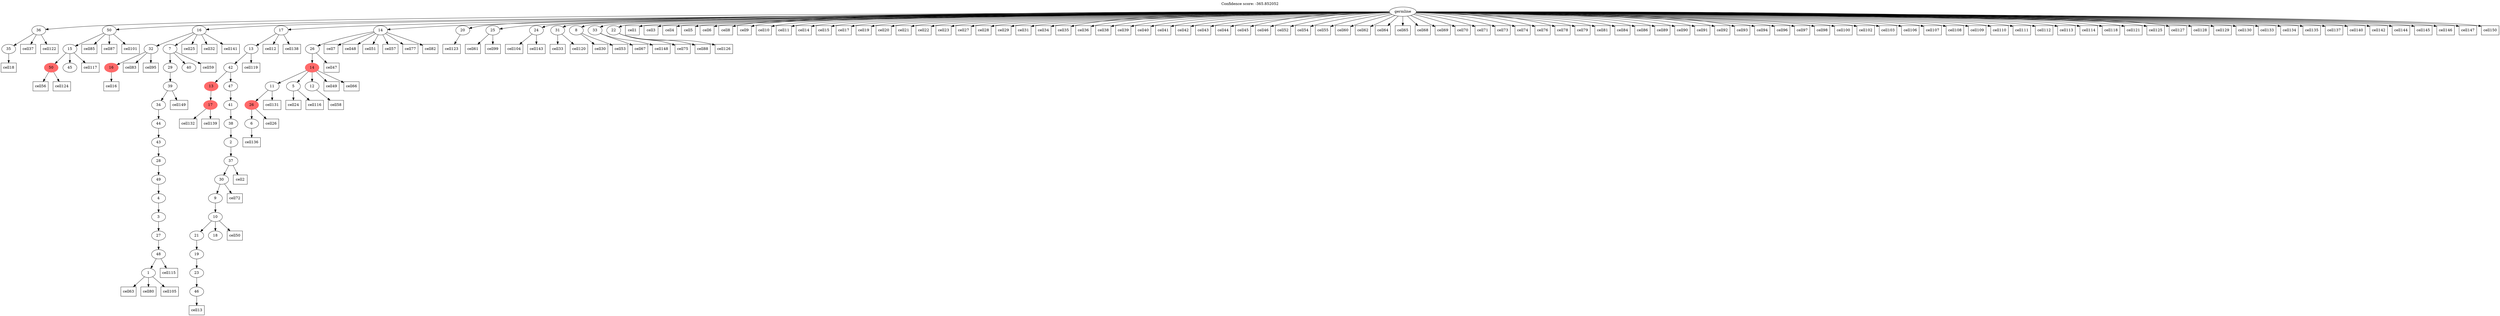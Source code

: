 digraph g {
	"50" -> "51";
	"51" [label="35"];
	"47" -> "48";
	"48" [color=indianred1, style=filled, label="50"];
	"47" -> "49";
	"49" [label="45"];
	"46" -> "47";
	"47" [label="15"];
	"43" -> "44";
	"44" [color=indianred1, style=filled, label="16"];
	"40" -> "41";
	"41" [label="1"];
	"39" -> "40";
	"40" [label="48"];
	"38" -> "39";
	"39" [label="27"];
	"37" -> "38";
	"38" [label="3"];
	"36" -> "37";
	"37" [label="4"];
	"35" -> "36";
	"36" [label="49"];
	"34" -> "35";
	"35" [label="28"];
	"33" -> "34";
	"34" [label="43"];
	"32" -> "33";
	"33" [label="44"];
	"31" -> "32";
	"32" [label="34"];
	"30" -> "31";
	"31" [label="39"];
	"29" -> "30";
	"30" [label="29"];
	"29" -> "42";
	"42" [label="40"];
	"28" -> "29";
	"29" [label="7"];
	"28" -> "43";
	"43" [label="32"];
	"25" -> "26";
	"26" [color=indianred1, style=filled, label="17"];
	"22" -> "23";
	"23" [label="46"];
	"21" -> "22";
	"22" [label="23"];
	"20" -> "21";
	"21" [label="19"];
	"19" -> "20";
	"20" [label="21"];
	"19" -> "24";
	"24" [label="18"];
	"18" -> "19";
	"19" [label="10"];
	"17" -> "18";
	"18" [label="9"];
	"16" -> "17";
	"17" [label="30"];
	"15" -> "16";
	"16" [label="37"];
	"14" -> "15";
	"15" [label="2"];
	"13" -> "14";
	"14" [label="38"];
	"12" -> "13";
	"13" [label="41"];
	"11" -> "12";
	"12" [label="47"];
	"11" -> "25";
	"25" [color=indianred1, style=filled, label="13"];
	"10" -> "11";
	"11" [label="42"];
	"9" -> "10";
	"10" [label="13"];
	"5" -> "6";
	"6" [label="6"];
	"4" -> "5";
	"5" [color=indianred1, style=filled, label="26"];
	"3" -> "4";
	"4" [label="11"];
	"3" -> "7";
	"7" [label="5"];
	"3" -> "8";
	"8" [label="12"];
	"2" -> "3";
	"3" [color=indianred1, style=filled, label="14"];
	"1" -> "2";
	"2" [label="26"];
	"0" -> "1";
	"1" [label="14"];
	"0" -> "9";
	"9" [label="17"];
	"0" -> "27";
	"27" [label="20"];
	"0" -> "28";
	"28" [label="16"];
	"0" -> "45";
	"45" [label="25"];
	"0" -> "46";
	"46" [label="50"];
	"0" -> "50";
	"50" [label="36"];
	"0" -> "52";
	"52" [label="24"];
	"0" -> "53";
	"53" [label="31"];
	"0" -> "54";
	"54" [label="8"];
	"0" -> "55";
	"55" [label="33"];
	"0" -> "56";
	"56" [label="22"];
	"0" [label="germline"];
	"0" -> "cell1";
	"cell1" [shape=box];
	"16" -> "cell2";
	"cell2" [shape=box];
	"0" -> "cell3";
	"cell3" [shape=box];
	"0" -> "cell4";
	"cell4" [shape=box];
	"0" -> "cell5";
	"cell5" [shape=box];
	"0" -> "cell6";
	"cell6" [shape=box];
	"1" -> "cell7";
	"cell7" [shape=box];
	"0" -> "cell8";
	"cell8" [shape=box];
	"0" -> "cell9";
	"cell9" [shape=box];
	"0" -> "cell10";
	"cell10" [shape=box];
	"0" -> "cell11";
	"cell11" [shape=box];
	"9" -> "cell12";
	"cell12" [shape=box];
	"23" -> "cell13";
	"cell13" [shape=box];
	"0" -> "cell14";
	"cell14" [shape=box];
	"0" -> "cell15";
	"cell15" [shape=box];
	"44" -> "cell16";
	"cell16" [shape=box];
	"0" -> "cell17";
	"cell17" [shape=box];
	"51" -> "cell18";
	"cell18" [shape=box];
	"0" -> "cell19";
	"cell19" [shape=box];
	"0" -> "cell20";
	"cell20" [shape=box];
	"0" -> "cell21";
	"cell21" [shape=box];
	"0" -> "cell22";
	"cell22" [shape=box];
	"0" -> "cell23";
	"cell23" [shape=box];
	"7" -> "cell24";
	"cell24" [shape=box];
	"28" -> "cell25";
	"cell25" [shape=box];
	"5" -> "cell26";
	"cell26" [shape=box];
	"0" -> "cell27";
	"cell27" [shape=box];
	"0" -> "cell28";
	"cell28" [shape=box];
	"0" -> "cell29";
	"cell29" [shape=box];
	"54" -> "cell30";
	"cell30" [shape=box];
	"0" -> "cell31";
	"cell31" [shape=box];
	"28" -> "cell32";
	"cell32" [shape=box];
	"53" -> "cell33";
	"cell33" [shape=box];
	"0" -> "cell34";
	"cell34" [shape=box];
	"0" -> "cell35";
	"cell35" [shape=box];
	"0" -> "cell36";
	"cell36" [shape=box];
	"50" -> "cell37";
	"cell37" [shape=box];
	"0" -> "cell38";
	"cell38" [shape=box];
	"0" -> "cell39";
	"cell39" [shape=box];
	"0" -> "cell40";
	"cell40" [shape=box];
	"0" -> "cell41";
	"cell41" [shape=box];
	"0" -> "cell42";
	"cell42" [shape=box];
	"0" -> "cell43";
	"cell43" [shape=box];
	"0" -> "cell44";
	"cell44" [shape=box];
	"0" -> "cell45";
	"cell45" [shape=box];
	"0" -> "cell46";
	"cell46" [shape=box];
	"2" -> "cell47";
	"cell47" [shape=box];
	"1" -> "cell48";
	"cell48" [shape=box];
	"3" -> "cell49";
	"cell49" [shape=box];
	"19" -> "cell50";
	"cell50" [shape=box];
	"1" -> "cell51";
	"cell51" [shape=box];
	"0" -> "cell52";
	"cell52" [shape=box];
	"54" -> "cell53";
	"cell53" [shape=box];
	"0" -> "cell54";
	"cell54" [shape=box];
	"0" -> "cell55";
	"cell55" [shape=box];
	"48" -> "cell56";
	"cell56" [shape=box];
	"1" -> "cell57";
	"cell57" [shape=box];
	"8" -> "cell58";
	"cell58" [shape=box];
	"29" -> "cell59";
	"cell59" [shape=box];
	"0" -> "cell60";
	"cell60" [shape=box];
	"45" -> "cell61";
	"cell61" [shape=box];
	"0" -> "cell62";
	"cell62" [shape=box];
	"41" -> "cell63";
	"cell63" [shape=box];
	"0" -> "cell64";
	"cell64" [shape=box];
	"0" -> "cell65";
	"cell65" [shape=box];
	"3" -> "cell66";
	"cell66" [shape=box];
	"55" -> "cell67";
	"cell67" [shape=box];
	"0" -> "cell68";
	"cell68" [shape=box];
	"0" -> "cell69";
	"cell69" [shape=box];
	"0" -> "cell70";
	"cell70" [shape=box];
	"0" -> "cell71";
	"cell71" [shape=box];
	"17" -> "cell72";
	"cell72" [shape=box];
	"0" -> "cell73";
	"cell73" [shape=box];
	"0" -> "cell74";
	"cell74" [shape=box];
	"56" -> "cell75";
	"cell75" [shape=box];
	"0" -> "cell76";
	"cell76" [shape=box];
	"1" -> "cell77";
	"cell77" [shape=box];
	"0" -> "cell78";
	"cell78" [shape=box];
	"0" -> "cell79";
	"cell79" [shape=box];
	"41" -> "cell80";
	"cell80" [shape=box];
	"0" -> "cell81";
	"cell81" [shape=box];
	"1" -> "cell82";
	"cell82" [shape=box];
	"43" -> "cell83";
	"cell83" [shape=box];
	"0" -> "cell84";
	"cell84" [shape=box];
	"46" -> "cell85";
	"cell85" [shape=box];
	"0" -> "cell86";
	"cell86" [shape=box];
	"46" -> "cell87";
	"cell87" [shape=box];
	"56" -> "cell88";
	"cell88" [shape=box];
	"0" -> "cell89";
	"cell89" [shape=box];
	"0" -> "cell90";
	"cell90" [shape=box];
	"0" -> "cell91";
	"cell91" [shape=box];
	"0" -> "cell92";
	"cell92" [shape=box];
	"0" -> "cell93";
	"cell93" [shape=box];
	"0" -> "cell94";
	"cell94" [shape=box];
	"43" -> "cell95";
	"cell95" [shape=box];
	"0" -> "cell96";
	"cell96" [shape=box];
	"0" -> "cell97";
	"cell97" [shape=box];
	"0" -> "cell98";
	"cell98" [shape=box];
	"45" -> "cell99";
	"cell99" [shape=box];
	"0" -> "cell100";
	"cell100" [shape=box];
	"46" -> "cell101";
	"cell101" [shape=box];
	"0" -> "cell102";
	"cell102" [shape=box];
	"0" -> "cell103";
	"cell103" [shape=box];
	"52" -> "cell104";
	"cell104" [shape=box];
	"41" -> "cell105";
	"cell105" [shape=box];
	"0" -> "cell106";
	"cell106" [shape=box];
	"0" -> "cell107";
	"cell107" [shape=box];
	"0" -> "cell108";
	"cell108" [shape=box];
	"0" -> "cell109";
	"cell109" [shape=box];
	"0" -> "cell110";
	"cell110" [shape=box];
	"0" -> "cell111";
	"cell111" [shape=box];
	"0" -> "cell112";
	"cell112" [shape=box];
	"0" -> "cell113";
	"cell113" [shape=box];
	"0" -> "cell114";
	"cell114" [shape=box];
	"40" -> "cell115";
	"cell115" [shape=box];
	"7" -> "cell116";
	"cell116" [shape=box];
	"47" -> "cell117";
	"cell117" [shape=box];
	"0" -> "cell118";
	"cell118" [shape=box];
	"10" -> "cell119";
	"cell119" [shape=box];
	"53" -> "cell120";
	"cell120" [shape=box];
	"0" -> "cell121";
	"cell121" [shape=box];
	"50" -> "cell122";
	"cell122" [shape=box];
	"27" -> "cell123";
	"cell123" [shape=box];
	"48" -> "cell124";
	"cell124" [shape=box];
	"0" -> "cell125";
	"cell125" [shape=box];
	"56" -> "cell126";
	"cell126" [shape=box];
	"0" -> "cell127";
	"cell127" [shape=box];
	"0" -> "cell128";
	"cell128" [shape=box];
	"0" -> "cell129";
	"cell129" [shape=box];
	"0" -> "cell130";
	"cell130" [shape=box];
	"4" -> "cell131";
	"cell131" [shape=box];
	"26" -> "cell132";
	"cell132" [shape=box];
	"0" -> "cell133";
	"cell133" [shape=box];
	"0" -> "cell134";
	"cell134" [shape=box];
	"0" -> "cell135";
	"cell135" [shape=box];
	"6" -> "cell136";
	"cell136" [shape=box];
	"0" -> "cell137";
	"cell137" [shape=box];
	"9" -> "cell138";
	"cell138" [shape=box];
	"26" -> "cell139";
	"cell139" [shape=box];
	"0" -> "cell140";
	"cell140" [shape=box];
	"28" -> "cell141";
	"cell141" [shape=box];
	"0" -> "cell142";
	"cell142" [shape=box];
	"52" -> "cell143";
	"cell143" [shape=box];
	"0" -> "cell144";
	"cell144" [shape=box];
	"0" -> "cell145";
	"cell145" [shape=box];
	"0" -> "cell146";
	"cell146" [shape=box];
	"0" -> "cell147";
	"cell147" [shape=box];
	"55" -> "cell148";
	"cell148" [shape=box];
	"31" -> "cell149";
	"cell149" [shape=box];
	"0" -> "cell150";
	"cell150" [shape=box];
	labelloc="t";
	label="Confidence score: -365.852052";
}
